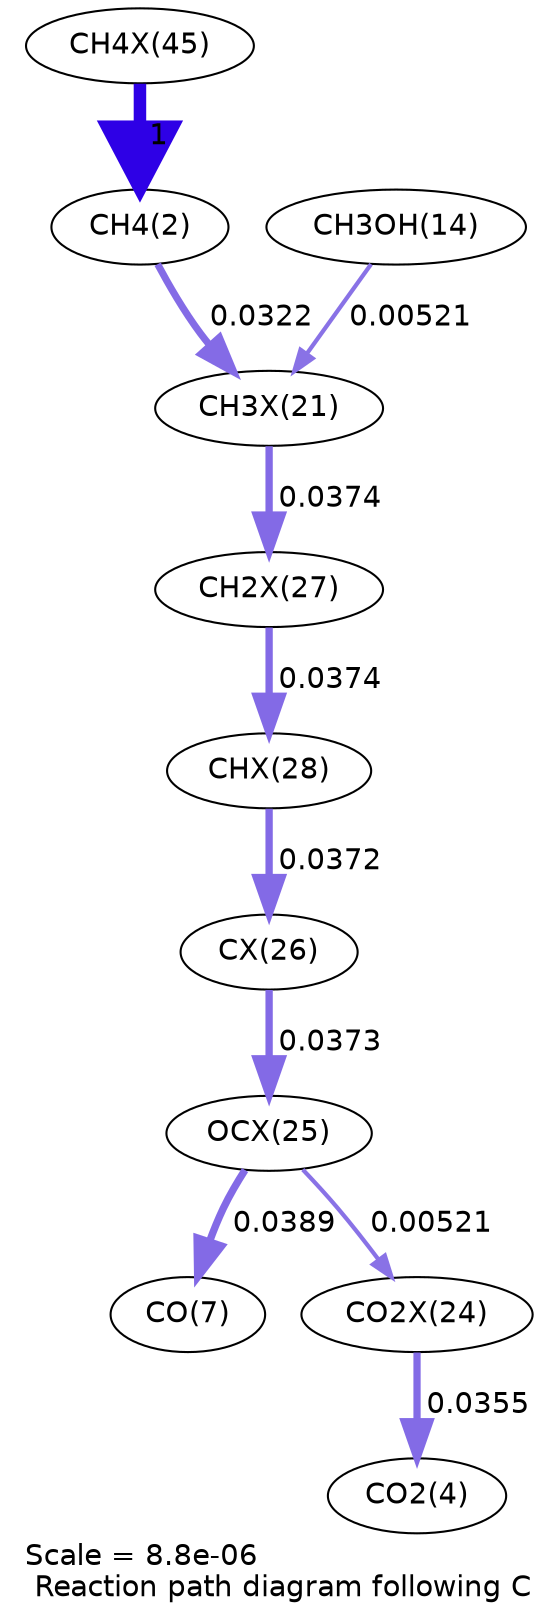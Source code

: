 digraph reaction_paths {
center=1;
s32 -> s4[fontname="Helvetica", penwidth=6, arrowsize=3, color="0.7, 1.5, 0.9"
, label=" 1"];
s4 -> s24[fontname="Helvetica", penwidth=3.41, arrowsize=1.7, color="0.7, 0.532, 0.9"
, label=" 0.0322"];
s16 -> s24[fontname="Helvetica", penwidth=2.03, arrowsize=1.02, color="0.7, 0.505, 0.9"
, label=" 0.00521"];
s24 -> s30[fontname="Helvetica", penwidth=3.52, arrowsize=1.76, color="0.7, 0.537, 0.9"
, label=" 0.0374"];
s30 -> s31[fontname="Helvetica", penwidth=3.52, arrowsize=1.76, color="0.7, 0.537, 0.9"
, label=" 0.0374"];
s31 -> s29[fontname="Helvetica", penwidth=3.52, arrowsize=1.76, color="0.7, 0.537, 0.9"
, label=" 0.0372"];
s29 -> s28[fontname="Helvetica", penwidth=3.52, arrowsize=1.76, color="0.7, 0.537, 0.9"
, label=" 0.0373"];
s28 -> s9[fontname="Helvetica", penwidth=3.55, arrowsize=1.77, color="0.7, 0.539, 0.9"
, label=" 0.0389"];
s28 -> s27[fontname="Helvetica", penwidth=2.03, arrowsize=1.02, color="0.7, 0.505, 0.9"
, label=" 0.00521"];
s27 -> s6[fontname="Helvetica", penwidth=3.48, arrowsize=1.74, color="0.7, 0.535, 0.9"
, label=" 0.0355"];
s4 [ fontname="Helvetica", label="CH4(2)"];
s6 [ fontname="Helvetica", label="CO2(4)"];
s9 [ fontname="Helvetica", label="CO(7)"];
s16 [ fontname="Helvetica", label="CH3OH(14)"];
s24 [ fontname="Helvetica", label="CH3X(21)"];
s27 [ fontname="Helvetica", label="CO2X(24)"];
s28 [ fontname="Helvetica", label="OCX(25)"];
s29 [ fontname="Helvetica", label="CX(26)"];
s30 [ fontname="Helvetica", label="CH2X(27)"];
s31 [ fontname="Helvetica", label="CHX(28)"];
s32 [ fontname="Helvetica", label="CH4X(45)"];
 label = "Scale = 8.8e-06\l Reaction path diagram following C";
 fontname = "Helvetica";
}
